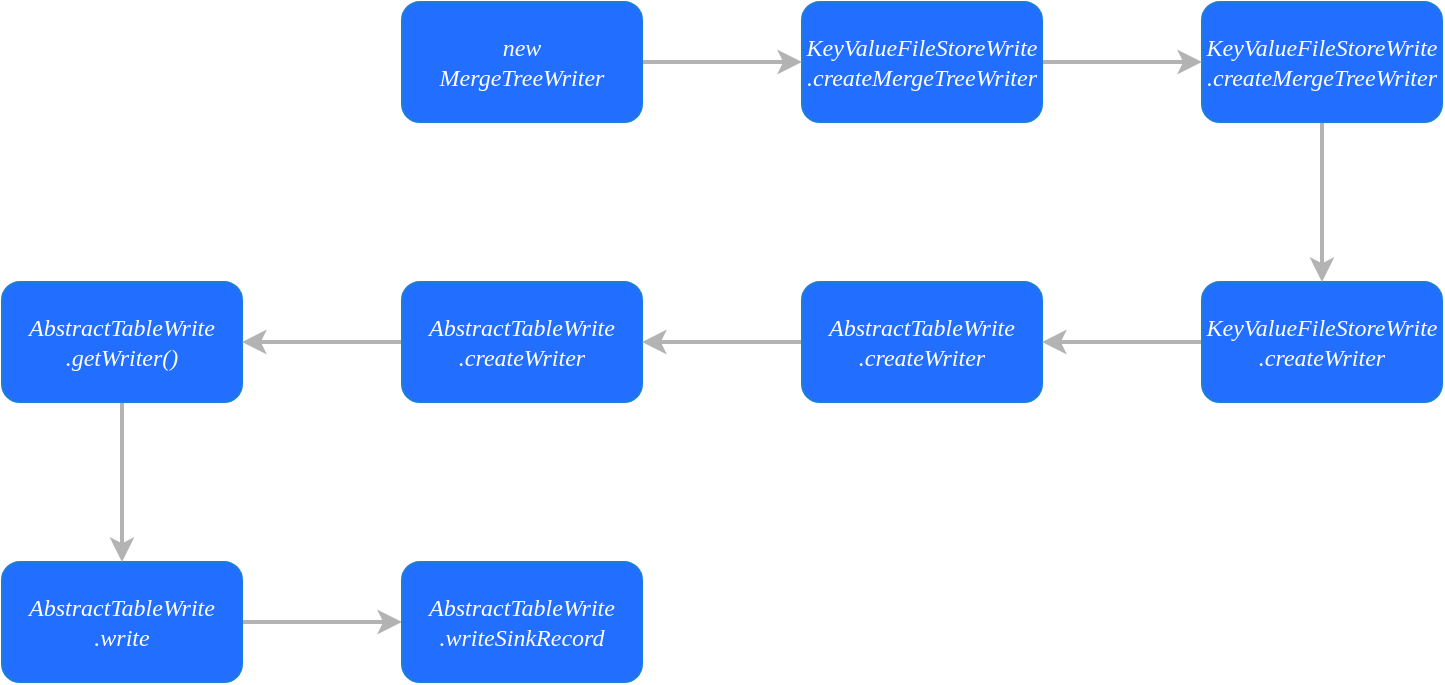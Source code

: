 <mxfile version="20.4.2" type="github">
  <diagram id="SSZb4LGcScfZeePBLPw1" name="第 1 页">
    <mxGraphModel dx="1422" dy="762" grid="0" gridSize="10" guides="1" tooltips="1" connect="1" arrows="1" fold="1" page="1" pageScale="1" pageWidth="827" pageHeight="1169" math="0" shadow="0">
      <root>
        <mxCell id="0" />
        <mxCell id="1" parent="0" />
        <mxCell id="ybn0plZ0nBdsRySHem8g-25" value="" style="edgeStyle=orthogonalEdgeStyle;rounded=0;orthogonalLoop=1;jettySize=auto;html=1;strokeColor=#B3B3B3;strokeWidth=2;" edge="1" parent="1" source="ybn0plZ0nBdsRySHem8g-1" target="ybn0plZ0nBdsRySHem8g-24">
          <mxGeometry relative="1" as="geometry" />
        </mxCell>
        <mxCell id="ybn0plZ0nBdsRySHem8g-1" value="AbstractTableWrite&lt;br&gt;.write" style="rounded=1;whiteSpace=wrap;html=1;fillColor=#216EFF;strokeColor=#1C7ED6;fontColor=#FFFFFF;fontFamily=Comic Sans MS;fontStyle=2" vertex="1" parent="1">
          <mxGeometry x="40" y="302" width="120" height="60" as="geometry" />
        </mxCell>
        <mxCell id="ybn0plZ0nBdsRySHem8g-6" style="edgeStyle=orthogonalEdgeStyle;rounded=0;orthogonalLoop=1;jettySize=auto;html=1;exitX=0.5;exitY=1;exitDx=0;exitDy=0;entryX=0.5;entryY=0;entryDx=0;entryDy=0;strokeColor=#B3B3B3;strokeWidth=2;" edge="1" parent="1" source="ybn0plZ0nBdsRySHem8g-4" target="ybn0plZ0nBdsRySHem8g-1">
          <mxGeometry relative="1" as="geometry" />
        </mxCell>
        <mxCell id="ybn0plZ0nBdsRySHem8g-4" value="AbstractTableWrite&lt;br&gt;.getWriter()" style="rounded=1;whiteSpace=wrap;html=1;fillColor=#216EFF;strokeColor=#1C7ED6;fontColor=#FFFFFF;fontFamily=Comic Sans MS;fontStyle=2" vertex="1" parent="1">
          <mxGeometry x="40" y="162" width="120" height="60" as="geometry" />
        </mxCell>
        <mxCell id="ybn0plZ0nBdsRySHem8g-15" style="edgeStyle=orthogonalEdgeStyle;rounded=0;orthogonalLoop=1;jettySize=auto;html=1;exitX=0;exitY=0.5;exitDx=0;exitDy=0;entryX=1;entryY=0.5;entryDx=0;entryDy=0;strokeColor=#B3B3B3;strokeWidth=2;" edge="1" parent="1" source="ybn0plZ0nBdsRySHem8g-7" target="ybn0plZ0nBdsRySHem8g-4">
          <mxGeometry relative="1" as="geometry" />
        </mxCell>
        <mxCell id="ybn0plZ0nBdsRySHem8g-7" value="AbstractTableWrite&lt;br&gt;.createWriter" style="rounded=1;whiteSpace=wrap;html=1;fillColor=#216EFF;strokeColor=#1C7ED6;fontColor=#FFFFFF;fontFamily=Comic Sans MS;fontStyle=2" vertex="1" parent="1">
          <mxGeometry x="240" y="162" width="120" height="60" as="geometry" />
        </mxCell>
        <mxCell id="ybn0plZ0nBdsRySHem8g-14" style="edgeStyle=orthogonalEdgeStyle;rounded=0;orthogonalLoop=1;jettySize=auto;html=1;exitX=0;exitY=0.5;exitDx=0;exitDy=0;entryX=1;entryY=0.5;entryDx=0;entryDy=0;strokeColor=#B3B3B3;strokeWidth=2;" edge="1" parent="1" source="ybn0plZ0nBdsRySHem8g-9" target="ybn0plZ0nBdsRySHem8g-7">
          <mxGeometry relative="1" as="geometry" />
        </mxCell>
        <mxCell id="ybn0plZ0nBdsRySHem8g-9" value="AbstractTableWrite&lt;br&gt;.createWriter" style="rounded=1;whiteSpace=wrap;html=1;fillColor=#216EFF;strokeColor=#1C7ED6;fontColor=#FFFFFF;fontFamily=Comic Sans MS;fontStyle=2" vertex="1" parent="1">
          <mxGeometry x="440" y="162" width="120" height="60" as="geometry" />
        </mxCell>
        <mxCell id="ybn0plZ0nBdsRySHem8g-13" style="edgeStyle=orthogonalEdgeStyle;rounded=0;orthogonalLoop=1;jettySize=auto;html=1;exitX=0;exitY=0.5;exitDx=0;exitDy=0;entryX=1;entryY=0.5;entryDx=0;entryDy=0;strokeColor=#B3B3B3;strokeWidth=2;" edge="1" parent="1" source="ybn0plZ0nBdsRySHem8g-11" target="ybn0plZ0nBdsRySHem8g-9">
          <mxGeometry relative="1" as="geometry" />
        </mxCell>
        <mxCell id="ybn0plZ0nBdsRySHem8g-11" value="KeyValueFileStoreWrite&lt;br&gt;.createWriter" style="rounded=1;whiteSpace=wrap;html=1;fillColor=#216EFF;strokeColor=#1C7ED6;fontColor=#FFFFFF;fontFamily=Comic Sans MS;fontStyle=2" vertex="1" parent="1">
          <mxGeometry x="640" y="162" width="120" height="60" as="geometry" />
        </mxCell>
        <mxCell id="ybn0plZ0nBdsRySHem8g-26" style="edgeStyle=orthogonalEdgeStyle;shape=connector;rounded=0;orthogonalLoop=1;jettySize=auto;html=1;exitX=0.5;exitY=1;exitDx=0;exitDy=0;entryX=0.5;entryY=0;entryDx=0;entryDy=0;labelBackgroundColor=default;strokeColor=#B3B3B3;strokeWidth=2;fontFamily=Helvetica;fontSize=11;fontColor=default;endArrow=classic;" edge="1" parent="1" source="ybn0plZ0nBdsRySHem8g-16" target="ybn0plZ0nBdsRySHem8g-11">
          <mxGeometry relative="1" as="geometry" />
        </mxCell>
        <mxCell id="ybn0plZ0nBdsRySHem8g-16" value="KeyValueFileStoreWrite&lt;br&gt;.createMergeTreeWriter" style="rounded=1;whiteSpace=wrap;html=1;fillColor=#216EFF;strokeColor=#1C7ED6;fontColor=#FFFFFF;fontFamily=Comic Sans MS;fontStyle=2" vertex="1" parent="1">
          <mxGeometry x="640" y="22" width="120" height="60" as="geometry" />
        </mxCell>
        <mxCell id="ybn0plZ0nBdsRySHem8g-23" style="edgeStyle=orthogonalEdgeStyle;rounded=0;orthogonalLoop=1;jettySize=auto;html=1;exitX=1;exitY=0.5;exitDx=0;exitDy=0;entryX=0;entryY=0.5;entryDx=0;entryDy=0;strokeColor=#B3B3B3;strokeWidth=2;" edge="1" parent="1" source="ybn0plZ0nBdsRySHem8g-18" target="ybn0plZ0nBdsRySHem8g-16">
          <mxGeometry relative="1" as="geometry" />
        </mxCell>
        <mxCell id="ybn0plZ0nBdsRySHem8g-18" value="KeyValueFileStoreWrite&lt;br&gt;.createMergeTreeWriter" style="rounded=1;whiteSpace=wrap;html=1;fillColor=#216EFF;strokeColor=#1C7ED6;fontColor=#FFFFFF;fontFamily=Comic Sans MS;fontStyle=2" vertex="1" parent="1">
          <mxGeometry x="440" y="22" width="120" height="60" as="geometry" />
        </mxCell>
        <mxCell id="ybn0plZ0nBdsRySHem8g-22" style="edgeStyle=orthogonalEdgeStyle;rounded=0;orthogonalLoop=1;jettySize=auto;html=1;exitX=1;exitY=0.5;exitDx=0;exitDy=0;entryX=0;entryY=0.5;entryDx=0;entryDy=0;strokeColor=#B3B3B3;strokeWidth=2;" edge="1" parent="1" source="ybn0plZ0nBdsRySHem8g-20" target="ybn0plZ0nBdsRySHem8g-18">
          <mxGeometry relative="1" as="geometry" />
        </mxCell>
        <mxCell id="ybn0plZ0nBdsRySHem8g-20" value="new &lt;br&gt;MergeTreeWriter" style="rounded=1;whiteSpace=wrap;html=1;fillColor=#216EFF;strokeColor=#1C7ED6;fontColor=#FFFFFF;fontFamily=Comic Sans MS;fontStyle=2" vertex="1" parent="1">
          <mxGeometry x="240" y="22" width="120" height="60" as="geometry" />
        </mxCell>
        <mxCell id="ybn0plZ0nBdsRySHem8g-24" value="AbstractTableWrite&lt;br&gt;.writeSinkRecord" style="rounded=1;whiteSpace=wrap;html=1;fillColor=#216EFF;strokeColor=#1C7ED6;fontColor=#FFFFFF;fontFamily=Comic Sans MS;fontStyle=2" vertex="1" parent="1">
          <mxGeometry x="240" y="302" width="120" height="60" as="geometry" />
        </mxCell>
      </root>
    </mxGraphModel>
  </diagram>
</mxfile>
